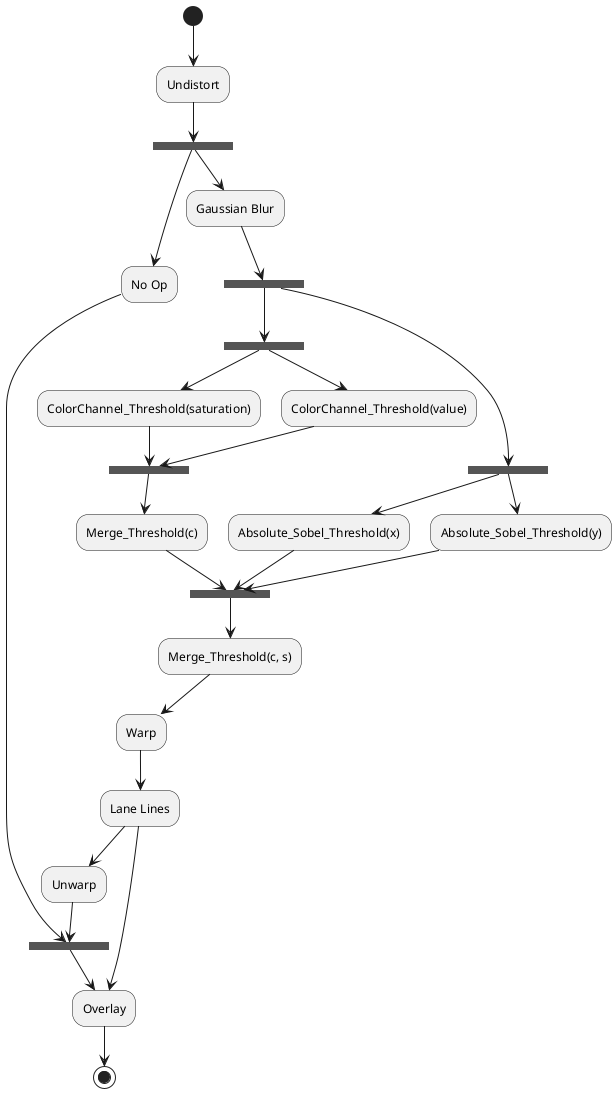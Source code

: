 @startuml
(*) --> "Undistort"
"Undistort" --> ===B1===
--> "No Op"
--> ===B2===

===B1=== --> "Gaussian Blur"
--> ===B3===
--> ===C===
--> "ColorChannel_Threshold(saturation)"
--> ===CM==
--> "Merge_Threshold(c)"
--> ===SM===
--> "Merge_Threshold(c, s)"
--> "Warp"
--> "Lane Lines"
--> "Unwarp"
--> ===B2===

===B3=== --> ===S===
--> "Absolute_Sobel_Threshold(x)"
--> ===SM===

===S=== --> "Absolute_Sobel_Threshold(y)"
--> ===SM===


===C=== --> "ColorChannel_Threshold(value)"
--> ===CM===

===B2=== --> "Overlay"
--> (*)

"Lane Lines" -->"Overlay"
@enduml